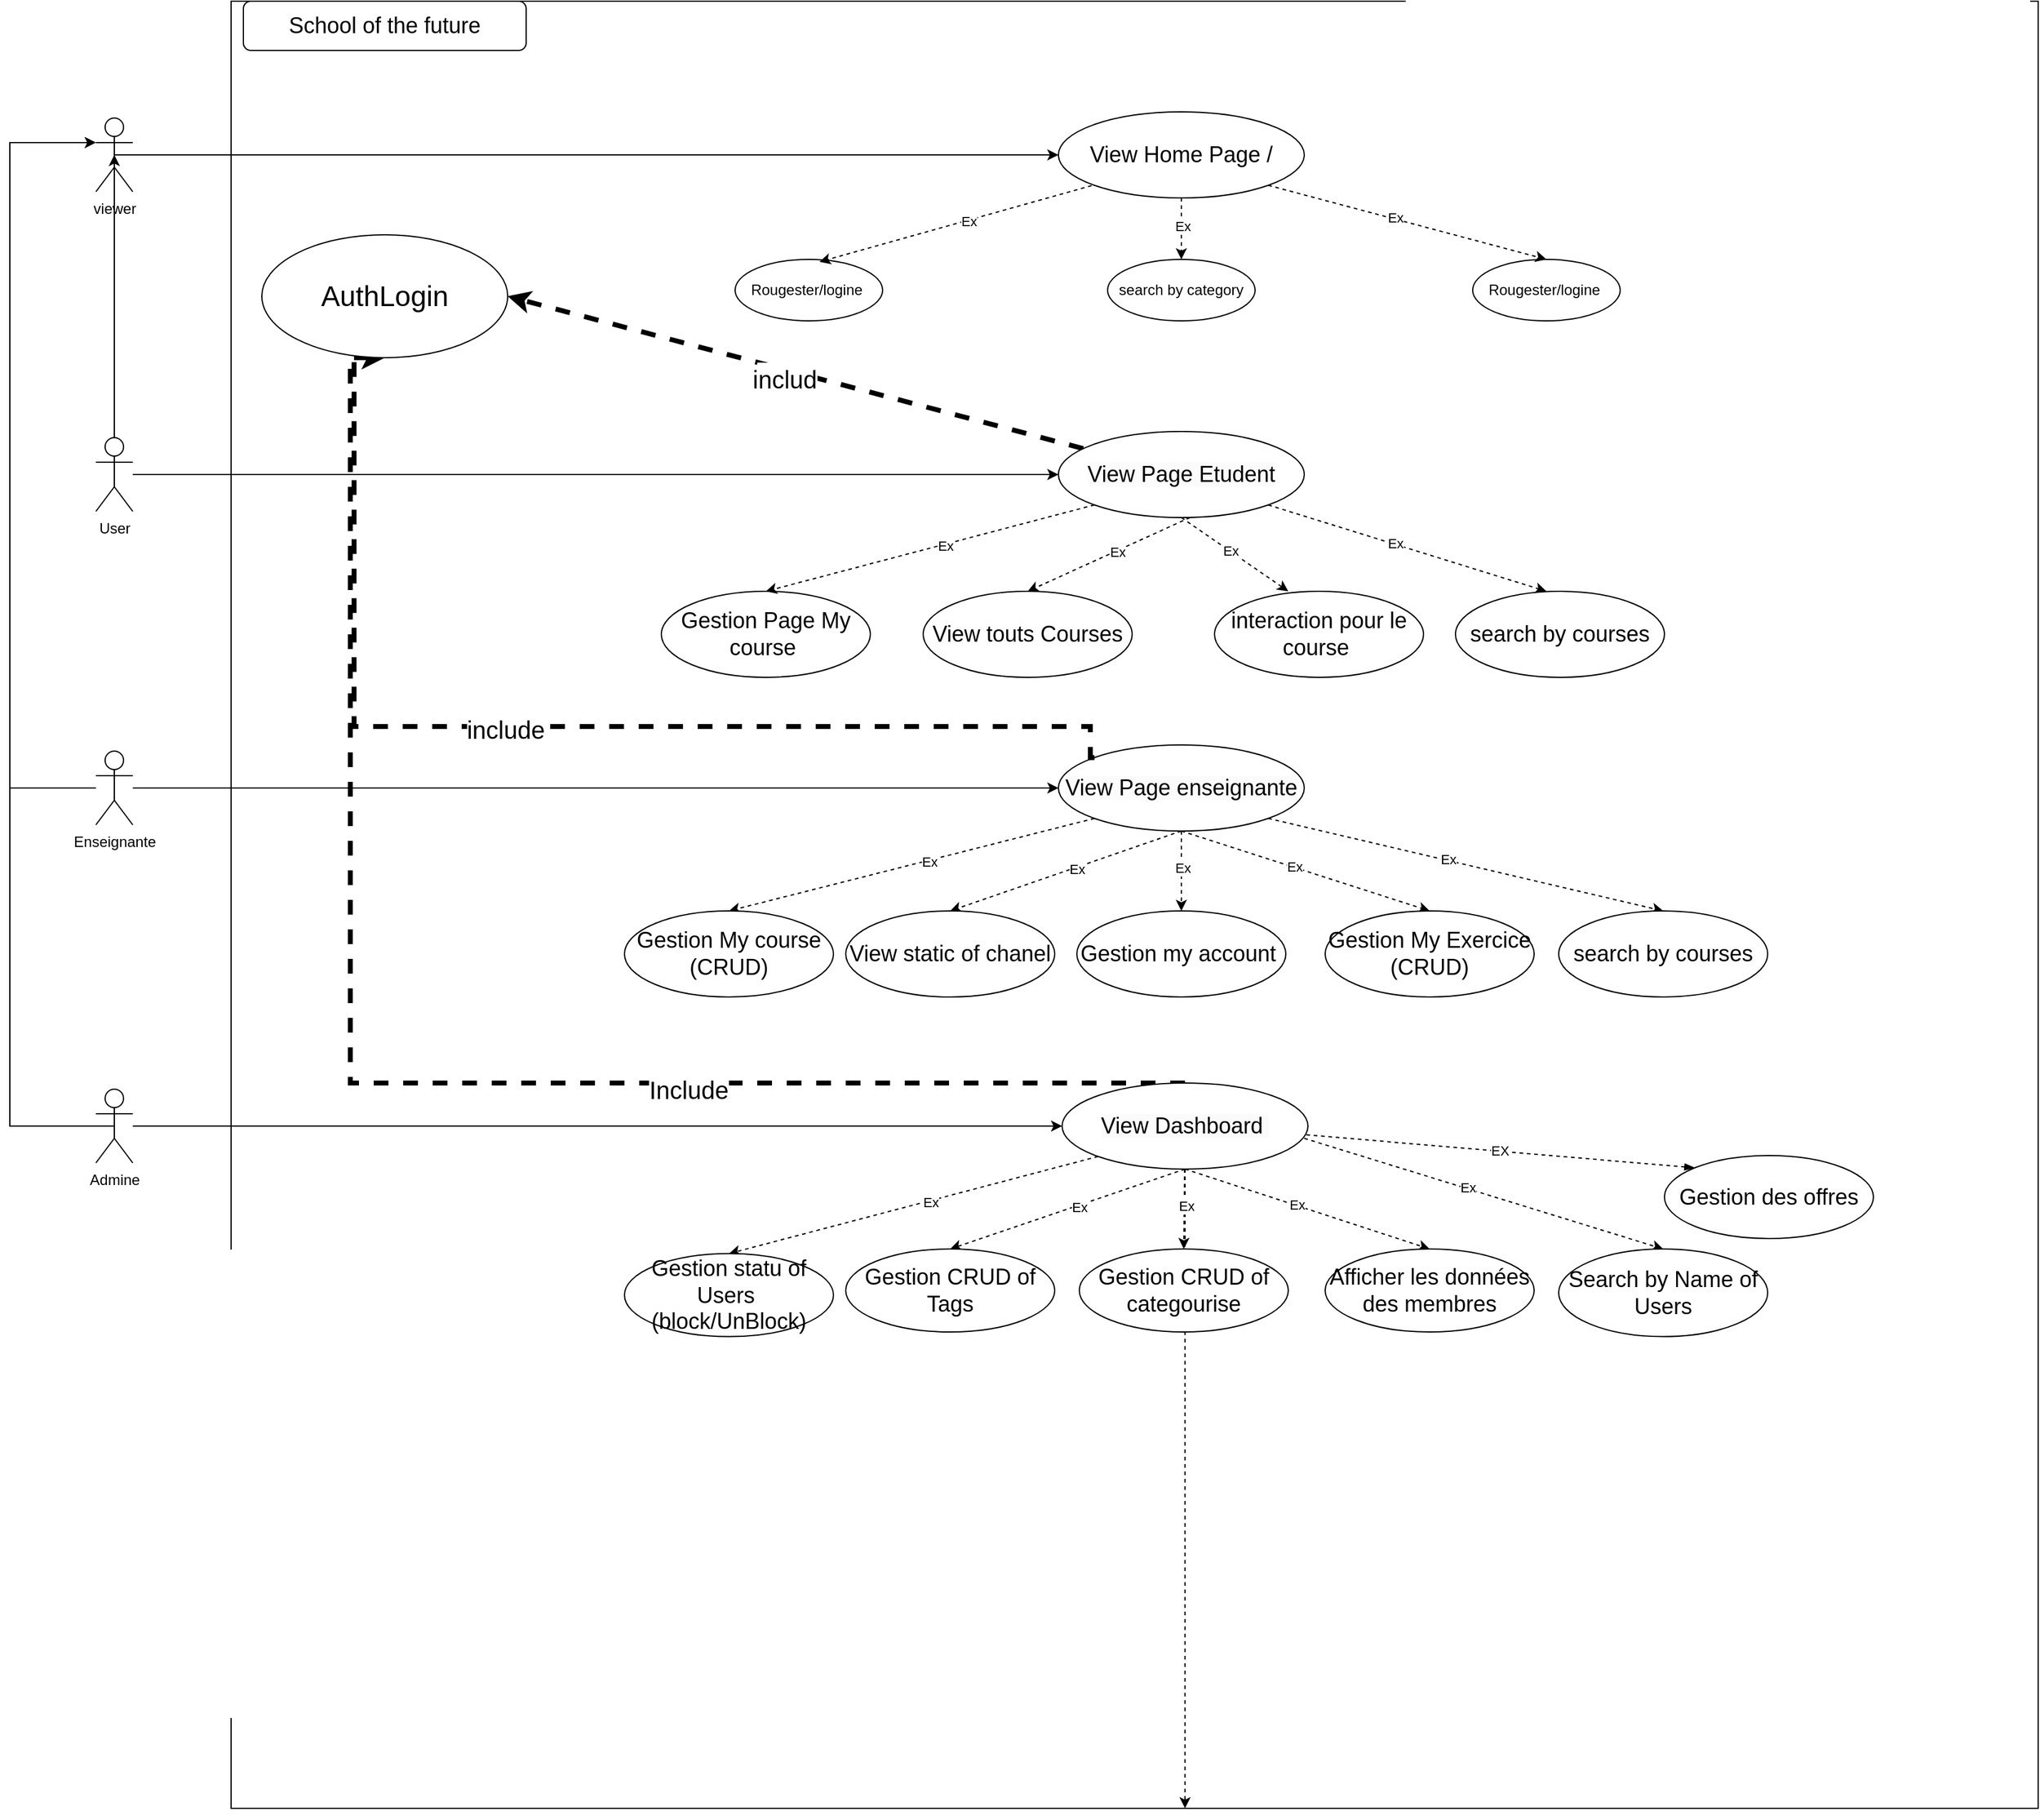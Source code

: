 <mxfile version="26.0.11">
  <diagram name="Page-1" id="4jda8NoiMC9IyFHDEaHw">
    <mxGraphModel dx="3176" dy="1680" grid="1" gridSize="10" guides="1" tooltips="1" connect="1" arrows="1" fold="1" page="1" pageScale="1" pageWidth="827" pageHeight="1169" math="0" shadow="0">
      <root>
        <mxCell id="0" />
        <mxCell id="1" parent="0" />
        <mxCell id="Eob55KsKMg39pcQ4-YCK-1" value="" style="whiteSpace=wrap;html=1;aspect=fixed;" parent="1" vertex="1">
          <mxGeometry x="830" y="230" width="1470" height="1470" as="geometry" />
        </mxCell>
        <mxCell id="Eob55KsKMg39pcQ4-YCK-2" value="" style="rounded=1;whiteSpace=wrap;html=1;" parent="1" vertex="1">
          <mxGeometry x="840" y="230" width="230" height="40" as="geometry" />
        </mxCell>
        <mxCell id="Eob55KsKMg39pcQ4-YCK-3" value="&lt;font style=&quot;font-size: 18px;&quot;&gt;School of the&amp;nbsp;future&lt;/font&gt;" style="text;html=1;align=center;verticalAlign=middle;whiteSpace=wrap;rounded=0;" parent="1" vertex="1">
          <mxGeometry x="865" y="230" width="180" height="40" as="geometry" />
        </mxCell>
        <mxCell id="Eob55KsKMg39pcQ4-YCK-11" style="edgeStyle=orthogonalEdgeStyle;rounded=0;orthogonalLoop=1;jettySize=auto;html=1;exitX=0.5;exitY=0.5;exitDx=0;exitDy=0;exitPerimeter=0;" parent="1" source="Eob55KsKMg39pcQ4-YCK-4" target="Eob55KsKMg39pcQ4-YCK-10" edge="1">
          <mxGeometry relative="1" as="geometry" />
        </mxCell>
        <mxCell id="Eob55KsKMg39pcQ4-YCK-4" value="viewer" style="shape=umlActor;verticalLabelPosition=bottom;verticalAlign=top;html=1;outlineConnect=0;" parent="1" vertex="1">
          <mxGeometry x="720" y="325" width="30" height="60" as="geometry" />
        </mxCell>
        <mxCell id="Eob55KsKMg39pcQ4-YCK-80" style="edgeStyle=orthogonalEdgeStyle;rounded=0;orthogonalLoop=1;jettySize=auto;html=1;entryX=0;entryY=0.5;entryDx=0;entryDy=0;" parent="1" source="Eob55KsKMg39pcQ4-YCK-5" target="Eob55KsKMg39pcQ4-YCK-56" edge="1">
          <mxGeometry relative="1" as="geometry" />
        </mxCell>
        <mxCell id="Eob55KsKMg39pcQ4-YCK-128" style="edgeStyle=elbowEdgeStyle;rounded=0;orthogonalLoop=1;jettySize=auto;html=1;entryX=0;entryY=0.333;entryDx=0;entryDy=0;entryPerimeter=0;" parent="1" source="Eob55KsKMg39pcQ4-YCK-5" target="Eob55KsKMg39pcQ4-YCK-4" edge="1">
          <mxGeometry relative="1" as="geometry">
            <mxPoint x="660" y="350" as="targetPoint" />
            <Array as="points">
              <mxPoint x="650" y="600" />
            </Array>
          </mxGeometry>
        </mxCell>
        <mxCell id="Eob55KsKMg39pcQ4-YCK-5" value="Enseignante" style="shape=umlActor;verticalLabelPosition=bottom;verticalAlign=top;html=1;outlineConnect=0;" parent="1" vertex="1">
          <mxGeometry x="720" y="840" width="30" height="60" as="geometry" />
        </mxCell>
        <mxCell id="Eob55KsKMg39pcQ4-YCK-79" style="edgeStyle=orthogonalEdgeStyle;rounded=0;orthogonalLoop=1;jettySize=auto;html=1;" parent="1" source="Eob55KsKMg39pcQ4-YCK-6" target="Eob55KsKMg39pcQ4-YCK-43" edge="1">
          <mxGeometry relative="1" as="geometry" />
        </mxCell>
        <mxCell id="Eob55KsKMg39pcQ4-YCK-6" value="User" style="shape=umlActor;verticalLabelPosition=bottom;verticalAlign=top;html=1;outlineConnect=0;" parent="1" vertex="1">
          <mxGeometry x="720" y="585" width="30" height="60" as="geometry" />
        </mxCell>
        <mxCell id="Eob55KsKMg39pcQ4-YCK-10" value="" style="ellipse;whiteSpace=wrap;html=1;" parent="1" vertex="1">
          <mxGeometry x="1503" y="320" width="200" height="70" as="geometry" />
        </mxCell>
        <mxCell id="Eob55KsKMg39pcQ4-YCK-12" value="&lt;font style=&quot;font-size: 18px;&quot;&gt;View Home Page /&amp;nbsp;&lt;/font&gt;" style="text;html=1;align=center;verticalAlign=middle;whiteSpace=wrap;rounded=0;shadow=1;strokeWidth=9;" parent="1" vertex="1">
          <mxGeometry x="1526.5" y="325" width="157" height="60" as="geometry" />
        </mxCell>
        <mxCell id="Eob55KsKMg39pcQ4-YCK-15" value="Rougester/logine&amp;nbsp;" style="ellipse;whiteSpace=wrap;html=1;" parent="1" vertex="1">
          <mxGeometry x="1240" y="440" width="120" height="50" as="geometry" />
        </mxCell>
        <mxCell id="Eob55KsKMg39pcQ4-YCK-18" value="" style="endArrow=classic;html=1;rounded=0;entryX=0.572;entryY=0.04;entryDx=0;entryDy=0;entryPerimeter=0;exitX=0.022;exitY=0.917;exitDx=0;exitDy=0;dashed=1;exitPerimeter=0;" parent="1" source="Eob55KsKMg39pcQ4-YCK-12" target="Eob55KsKMg39pcQ4-YCK-15" edge="1">
          <mxGeometry width="50" height="50" relative="1" as="geometry">
            <mxPoint x="1533" y="400" as="sourcePoint" />
            <mxPoint x="1583" y="350" as="targetPoint" />
          </mxGeometry>
        </mxCell>
        <mxCell id="Eob55KsKMg39pcQ4-YCK-19" value="Ex" style="edgeLabel;html=1;align=center;verticalAlign=middle;resizable=0;points=[];" parent="Eob55KsKMg39pcQ4-YCK-18" vertex="1" connectable="0">
          <mxGeometry x="-0.091" y="1" relative="1" as="geometry">
            <mxPoint as="offset" />
          </mxGeometry>
        </mxCell>
        <mxCell id="Eob55KsKMg39pcQ4-YCK-21" value="search by category" style="ellipse;whiteSpace=wrap;html=1;" parent="1" vertex="1">
          <mxGeometry x="1543" y="440" width="120" height="50" as="geometry" />
        </mxCell>
        <mxCell id="Eob55KsKMg39pcQ4-YCK-24" value="Rougester/logine&amp;nbsp;" style="ellipse;whiteSpace=wrap;html=1;" parent="1" vertex="1">
          <mxGeometry x="1840" y="440" width="120" height="50" as="geometry" />
        </mxCell>
        <mxCell id="Eob55KsKMg39pcQ4-YCK-25" value="" style="endArrow=classic;html=1;rounded=0;dashed=1;exitX=0.5;exitY=1;exitDx=0;exitDy=0;" parent="1" source="Eob55KsKMg39pcQ4-YCK-10" target="Eob55KsKMg39pcQ4-YCK-21" edge="1">
          <mxGeometry width="50" height="50" relative="1" as="geometry">
            <mxPoint x="1603" y="387" as="sourcePoint" />
            <mxPoint x="1472" y="452" as="targetPoint" />
          </mxGeometry>
        </mxCell>
        <mxCell id="Eob55KsKMg39pcQ4-YCK-26" value="Ex" style="edgeLabel;html=1;align=center;verticalAlign=middle;resizable=0;points=[];" parent="Eob55KsKMg39pcQ4-YCK-25" vertex="1" connectable="0">
          <mxGeometry x="-0.091" y="1" relative="1" as="geometry">
            <mxPoint as="offset" />
          </mxGeometry>
        </mxCell>
        <mxCell id="Eob55KsKMg39pcQ4-YCK-31" value="" style="endArrow=classic;html=1;rounded=0;dashed=1;exitX=1;exitY=1;exitDx=0;exitDy=0;entryX=0.5;entryY=0;entryDx=0;entryDy=0;" parent="1" source="Eob55KsKMg39pcQ4-YCK-10" target="Eob55KsKMg39pcQ4-YCK-24" edge="1">
          <mxGeometry width="50" height="50" relative="1" as="geometry">
            <mxPoint x="1613" y="400" as="sourcePoint" />
            <mxPoint x="1613" y="450" as="targetPoint" />
          </mxGeometry>
        </mxCell>
        <mxCell id="Eob55KsKMg39pcQ4-YCK-32" value="Ex" style="edgeLabel;html=1;align=center;verticalAlign=middle;resizable=0;points=[];" parent="Eob55KsKMg39pcQ4-YCK-31" vertex="1" connectable="0">
          <mxGeometry x="-0.091" y="1" relative="1" as="geometry">
            <mxPoint as="offset" />
          </mxGeometry>
        </mxCell>
        <mxCell id="Eob55KsKMg39pcQ4-YCK-40" style="edgeStyle=orthogonalEdgeStyle;rounded=0;orthogonalLoop=1;jettySize=auto;html=1;entryX=0.5;entryY=0.5;entryDx=0;entryDy=0;entryPerimeter=0;" parent="1" source="Eob55KsKMg39pcQ4-YCK-6" target="Eob55KsKMg39pcQ4-YCK-4" edge="1">
          <mxGeometry relative="1" as="geometry" />
        </mxCell>
        <mxCell id="Eob55KsKMg39pcQ4-YCK-41" value="" style="endArrow=classic;html=1;rounded=0;entryX=1;entryY=0.5;entryDx=0;entryDy=0;dashed=1;strokeWidth=4;" parent="1" source="Eob55KsKMg39pcQ4-YCK-43" target="NOJSZTFXah-M9M5bvfc3-1" edge="1">
          <mxGeometry width="50" height="50" relative="1" as="geometry">
            <mxPoint x="1521.826" y="590.056" as="sourcePoint" />
            <mxPoint x="1800" y="590" as="targetPoint" />
          </mxGeometry>
        </mxCell>
        <mxCell id="Eob55KsKMg39pcQ4-YCK-42" value="include" style="edgeLabel;html=1;align=center;verticalAlign=middle;resizable=0;points=[];" parent="Eob55KsKMg39pcQ4-YCK-41" vertex="1" connectable="0">
          <mxGeometry x="0.06" y="2" relative="1" as="geometry">
            <mxPoint as="offset" />
          </mxGeometry>
        </mxCell>
        <mxCell id="NOJSZTFXah-M9M5bvfc3-5" value="&lt;font style=&quot;font-size: 20px;&quot;&gt;includ&lt;/font&gt;" style="edgeLabel;html=1;align=center;verticalAlign=middle;resizable=0;points=[];" vertex="1" connectable="0" parent="Eob55KsKMg39pcQ4-YCK-41">
          <mxGeometry x="0.034" y="7" relative="1" as="geometry">
            <mxPoint as="offset" />
          </mxGeometry>
        </mxCell>
        <mxCell id="Eob55KsKMg39pcQ4-YCK-43" value="&lt;font style=&quot;&quot;&gt;&lt;font style=&quot;font-size: 18px;&quot;&gt;&lt;span style=&quot;color: rgb(0, 0, 0); font-family: Helvetica; font-style: normal; font-variant-ligatures: normal; font-variant-caps: normal; font-weight: 400; letter-spacing: normal; orphans: 2; text-align: center; text-indent: 0px; text-transform: none; widows: 2; word-spacing: 0px; -webkit-text-stroke-width: 0px; white-space: normal; background-color: rgb(251, 251, 251); text-decoration-thickness: initial; text-decoration-style: initial; text-decoration-color: initial; float: none; display: inline !important;&quot;&gt;View Page Etudent&lt;/span&gt;&lt;/font&gt;&lt;br&gt;&lt;/font&gt;" style="ellipse;whiteSpace=wrap;html=1;" parent="1" vertex="1">
          <mxGeometry x="1503" y="580" width="200" height="70" as="geometry" />
        </mxCell>
        <mxCell id="Eob55KsKMg39pcQ4-YCK-44" value="&lt;font style=&quot;font-size: 18px;&quot;&gt;Gestion Page My course&amp;nbsp;&lt;/font&gt;" style="ellipse;whiteSpace=wrap;html=1;" parent="1" vertex="1">
          <mxGeometry x="1180" y="710" width="170" height="70" as="geometry" />
        </mxCell>
        <mxCell id="Eob55KsKMg39pcQ4-YCK-45" value="" style="endArrow=classic;html=1;rounded=0;entryX=0.5;entryY=0;entryDx=0;entryDy=0;exitX=0;exitY=1;exitDx=0;exitDy=0;dashed=1;" parent="1" source="Eob55KsKMg39pcQ4-YCK-43" target="Eob55KsKMg39pcQ4-YCK-44" edge="1">
          <mxGeometry width="50" height="50" relative="1" as="geometry">
            <mxPoint x="1526.5" y="638" as="sourcePoint" />
            <mxPoint x="1458.5" y="700" as="targetPoint" />
          </mxGeometry>
        </mxCell>
        <mxCell id="Eob55KsKMg39pcQ4-YCK-46" value="Ex" style="edgeLabel;html=1;align=center;verticalAlign=middle;resizable=0;points=[];" parent="Eob55KsKMg39pcQ4-YCK-45" vertex="1" connectable="0">
          <mxGeometry x="-0.091" y="1" relative="1" as="geometry">
            <mxPoint as="offset" />
          </mxGeometry>
        </mxCell>
        <mxCell id="Eob55KsKMg39pcQ4-YCK-47" value="" style="endArrow=classic;html=1;rounded=0;entryX=0.5;entryY=0;entryDx=0;entryDy=0;exitX=0.5;exitY=1;exitDx=0;exitDy=0;dashed=1;" parent="1" source="Eob55KsKMg39pcQ4-YCK-43" edge="1">
          <mxGeometry width="50" height="50" relative="1" as="geometry">
            <mxPoint x="1664.5" y="650" as="sourcePoint" />
            <mxPoint x="1690" y="710" as="targetPoint" />
          </mxGeometry>
        </mxCell>
        <mxCell id="Eob55KsKMg39pcQ4-YCK-48" value="Ex" style="edgeLabel;html=1;align=center;verticalAlign=middle;resizable=0;points=[];" parent="Eob55KsKMg39pcQ4-YCK-47" vertex="1" connectable="0">
          <mxGeometry x="-0.091" y="1" relative="1" as="geometry">
            <mxPoint as="offset" />
          </mxGeometry>
        </mxCell>
        <mxCell id="Eob55KsKMg39pcQ4-YCK-51" value="" style="endArrow=classic;html=1;rounded=0;entryX=0.5;entryY=0;entryDx=0;entryDy=0;exitX=1;exitY=1;exitDx=0;exitDy=0;dashed=1;" parent="1" source="Eob55KsKMg39pcQ4-YCK-43" edge="1">
          <mxGeometry width="50" height="50" relative="1" as="geometry">
            <mxPoint x="1613" y="660" as="sourcePoint" />
            <mxPoint x="1900" y="710" as="targetPoint" />
          </mxGeometry>
        </mxCell>
        <mxCell id="Eob55KsKMg39pcQ4-YCK-52" value="Ex" style="edgeLabel;html=1;align=center;verticalAlign=middle;resizable=0;points=[];" parent="Eob55KsKMg39pcQ4-YCK-51" vertex="1" connectable="0">
          <mxGeometry x="-0.091" y="1" relative="1" as="geometry">
            <mxPoint as="offset" />
          </mxGeometry>
        </mxCell>
        <mxCell id="Eob55KsKMg39pcQ4-YCK-56" value="&lt;font style=&quot;&quot;&gt;&lt;font style=&quot;font-size: 18px;&quot;&gt;&lt;span style=&quot;color: rgb(0, 0, 0); font-family: Helvetica; font-style: normal; font-variant-ligatures: normal; font-variant-caps: normal; font-weight: 400; letter-spacing: normal; orphans: 2; text-align: center; text-indent: 0px; text-transform: none; widows: 2; word-spacing: 0px; -webkit-text-stroke-width: 0px; white-space: normal; background-color: rgb(251, 251, 251); text-decoration-thickness: initial; text-decoration-style: initial; text-decoration-color: initial; float: none; display: inline !important;&quot;&gt;View Page&amp;nbsp;enseignante&lt;/span&gt;&lt;/font&gt;&lt;br&gt;&lt;/font&gt;" style="ellipse;whiteSpace=wrap;html=1;" parent="1" vertex="1">
          <mxGeometry x="1503" y="835" width="200" height="70" as="geometry" />
        </mxCell>
        <mxCell id="Eob55KsKMg39pcQ4-YCK-60" value="" style="endArrow=classic;html=1;rounded=0;entryX=0.5;entryY=0;entryDx=0;entryDy=0;exitX=1;exitY=1;exitDx=0;exitDy=0;dashed=1;" parent="1" source="Eob55KsKMg39pcQ4-YCK-56" target="Eob55KsKMg39pcQ4-YCK-140" edge="1">
          <mxGeometry width="50" height="50" relative="1" as="geometry">
            <mxPoint x="1683.5" y="890" as="sourcePoint" />
            <mxPoint x="1980" y="980" as="targetPoint" />
          </mxGeometry>
        </mxCell>
        <mxCell id="Eob55KsKMg39pcQ4-YCK-61" value="Ex" style="edgeLabel;html=1;align=center;verticalAlign=middle;resizable=0;points=[];" parent="Eob55KsKMg39pcQ4-YCK-60" vertex="1" connectable="0">
          <mxGeometry x="-0.091" y="1" relative="1" as="geometry">
            <mxPoint as="offset" />
          </mxGeometry>
        </mxCell>
        <mxCell id="Eob55KsKMg39pcQ4-YCK-64" value="" style="endArrow=classic;html=1;rounded=0;entryX=0.5;entryY=0;entryDx=0;entryDy=0;exitX=0.5;exitY=1;exitDx=0;exitDy=0;dashed=1;" parent="1" source="Eob55KsKMg39pcQ4-YCK-56" target="Eob55KsKMg39pcQ4-YCK-138" edge="1">
          <mxGeometry width="50" height="50" relative="1" as="geometry">
            <mxPoint x="1710" y="890" as="sourcePoint" />
            <mxPoint x="1420" y="970" as="targetPoint" />
          </mxGeometry>
        </mxCell>
        <mxCell id="Eob55KsKMg39pcQ4-YCK-65" value="Ex" style="edgeLabel;html=1;align=center;verticalAlign=middle;resizable=0;points=[];" parent="Eob55KsKMg39pcQ4-YCK-64" vertex="1" connectable="0">
          <mxGeometry x="-0.091" y="1" relative="1" as="geometry">
            <mxPoint as="offset" />
          </mxGeometry>
        </mxCell>
        <mxCell id="Eob55KsKMg39pcQ4-YCK-66" value="" style="endArrow=classic;html=1;rounded=0;entryX=0.5;entryY=0;entryDx=0;entryDy=0;exitX=0;exitY=1;exitDx=0;exitDy=0;dashed=1;" parent="1" source="Eob55KsKMg39pcQ4-YCK-56" target="Eob55KsKMg39pcQ4-YCK-139" edge="1">
          <mxGeometry width="50" height="50" relative="1" as="geometry">
            <mxPoint x="1613" y="915" as="sourcePoint" />
            <mxPoint x="1240" y="970" as="targetPoint" />
          </mxGeometry>
        </mxCell>
        <mxCell id="Eob55KsKMg39pcQ4-YCK-67" value="Ex" style="edgeLabel;html=1;align=center;verticalAlign=middle;resizable=0;points=[];" parent="Eob55KsKMg39pcQ4-YCK-66" vertex="1" connectable="0">
          <mxGeometry x="-0.091" y="1" relative="1" as="geometry">
            <mxPoint as="offset" />
          </mxGeometry>
        </mxCell>
        <mxCell id="Eob55KsKMg39pcQ4-YCK-69" style="edgeStyle=orthogonalEdgeStyle;rounded=0;orthogonalLoop=1;jettySize=auto;html=1;exitX=0.5;exitY=1;exitDx=0;exitDy=0;" parent="1" edge="1">
          <mxGeometry relative="1" as="geometry">
            <mxPoint x="1420" y="1020" as="sourcePoint" />
            <mxPoint x="1420" y="1020" as="targetPoint" />
          </mxGeometry>
        </mxCell>
        <mxCell id="Eob55KsKMg39pcQ4-YCK-70" value="" style="endArrow=classic;html=1;rounded=0;entryX=0.5;entryY=0;entryDx=0;entryDy=0;dashed=1;exitX=0.5;exitY=1;exitDx=0;exitDy=0;" parent="1" source="Eob55KsKMg39pcQ4-YCK-56" target="Eob55KsKMg39pcQ4-YCK-134" edge="1">
          <mxGeometry width="50" height="50" relative="1" as="geometry">
            <mxPoint x="1603" y="910" as="sourcePoint" />
            <mxPoint x="1763" y="970" as="targetPoint" />
          </mxGeometry>
        </mxCell>
        <mxCell id="Eob55KsKMg39pcQ4-YCK-71" value="Ex" style="edgeLabel;html=1;align=center;verticalAlign=middle;resizable=0;points=[];" parent="Eob55KsKMg39pcQ4-YCK-70" vertex="1" connectable="0">
          <mxGeometry x="-0.091" y="1" relative="1" as="geometry">
            <mxPoint as="offset" />
          </mxGeometry>
        </mxCell>
        <mxCell id="Eob55KsKMg39pcQ4-YCK-77" value="" style="endArrow=classic;html=1;rounded=0;entryX=0.5;entryY=0;entryDx=0;entryDy=0;dashed=1;exitX=0.5;exitY=1;exitDx=0;exitDy=0;" parent="1" source="Eob55KsKMg39pcQ4-YCK-56" target="Eob55KsKMg39pcQ4-YCK-137" edge="1">
          <mxGeometry width="50" height="50" relative="1" as="geometry">
            <mxPoint x="1613" y="915" as="sourcePoint" />
            <mxPoint x="1605" y="970" as="targetPoint" />
          </mxGeometry>
        </mxCell>
        <mxCell id="Eob55KsKMg39pcQ4-YCK-78" value="Ex" style="edgeLabel;html=1;align=center;verticalAlign=middle;resizable=0;points=[];" parent="Eob55KsKMg39pcQ4-YCK-77" vertex="1" connectable="0">
          <mxGeometry x="-0.091" y="1" relative="1" as="geometry">
            <mxPoint as="offset" />
          </mxGeometry>
        </mxCell>
        <mxCell id="Eob55KsKMg39pcQ4-YCK-81" value="" style="endArrow=classic;html=1;rounded=0;entryX=0.5;entryY=1;entryDx=0;entryDy=0;dashed=1;exitX=0;exitY=0;exitDx=0;exitDy=0;edgeStyle=orthogonalEdgeStyle;strokeWidth=4;" parent="1" source="Eob55KsKMg39pcQ4-YCK-56" target="NOJSZTFXah-M9M5bvfc3-1" edge="1">
          <mxGeometry width="50" height="50" relative="1" as="geometry">
            <mxPoint x="1338" y="598" as="sourcePoint" />
            <mxPoint x="1100" y="500" as="targetPoint" />
            <Array as="points">
              <mxPoint x="1529" y="820" />
              <mxPoint x="930" y="820" />
              <mxPoint x="930" y="520" />
            </Array>
          </mxGeometry>
        </mxCell>
        <mxCell id="Eob55KsKMg39pcQ4-YCK-82" value="&lt;font style=&quot;font-size: 20px;&quot;&gt;include&lt;/font&gt;" style="edgeLabel;html=1;align=center;verticalAlign=middle;resizable=0;points=[];" parent="Eob55KsKMg39pcQ4-YCK-81" vertex="1" connectable="0">
          <mxGeometry x="0.06" y="2" relative="1" as="geometry">
            <mxPoint as="offset" />
          </mxGeometry>
        </mxCell>
        <mxCell id="Eob55KsKMg39pcQ4-YCK-127" style="edgeStyle=orthogonalEdgeStyle;rounded=0;orthogonalLoop=1;jettySize=auto;html=1;entryX=0;entryY=0.5;entryDx=0;entryDy=0;" parent="1" source="Eob55KsKMg39pcQ4-YCK-86" target="Eob55KsKMg39pcQ4-YCK-104" edge="1">
          <mxGeometry relative="1" as="geometry" />
        </mxCell>
        <mxCell id="Eob55KsKMg39pcQ4-YCK-86" value="Admine" style="shape=umlActor;verticalLabelPosition=bottom;verticalAlign=top;html=1;outlineConnect=0;" parent="1" vertex="1">
          <mxGeometry x="720" y="1115" width="30" height="60" as="geometry" />
        </mxCell>
        <mxCell id="Eob55KsKMg39pcQ4-YCK-126" style="edgeStyle=elbowEdgeStyle;rounded=0;orthogonalLoop=1;jettySize=auto;html=1;dashed=1;" parent="1" source="Eob55KsKMg39pcQ4-YCK-104" target="Eob55KsKMg39pcQ4-YCK-1" edge="1">
          <mxGeometry relative="1" as="geometry">
            <mxPoint x="900" y="441.111" as="targetPoint" />
            <Array as="points">
              <mxPoint x="900" y="840" />
            </Array>
          </mxGeometry>
        </mxCell>
        <mxCell id="NOJSZTFXah-M9M5bvfc3-3" style="edgeStyle=orthogonalEdgeStyle;rounded=0;orthogonalLoop=1;jettySize=auto;html=1;dashed=1;strokeWidth=4;exitX=0.5;exitY=0;exitDx=0;exitDy=0;entryX=0.5;entryY=1;entryDx=0;entryDy=0;" edge="1" parent="1" source="Eob55KsKMg39pcQ4-YCK-104" target="NOJSZTFXah-M9M5bvfc3-1">
          <mxGeometry relative="1" as="geometry">
            <mxPoint x="1050" y="620.0" as="targetPoint" />
            <Array as="points">
              <mxPoint x="927" y="1110" />
            </Array>
          </mxGeometry>
        </mxCell>
        <mxCell id="NOJSZTFXah-M9M5bvfc3-4" value="&lt;font style=&quot;font-size: 20px;&quot;&gt;Include&lt;/font&gt;" style="edgeLabel;html=1;align=center;verticalAlign=middle;resizable=0;points=[];" vertex="1" connectable="0" parent="NOJSZTFXah-M9M5bvfc3-3">
          <mxGeometry x="-0.377" y="5" relative="1" as="geometry">
            <mxPoint as="offset" />
          </mxGeometry>
        </mxCell>
        <mxCell id="Eob55KsKMg39pcQ4-YCK-104" value="&lt;font style=&quot;&quot;&gt;&lt;font style=&quot;font-size: 18px;&quot;&gt;&lt;span style=&quot;color: rgb(0, 0, 0); font-family: Helvetica; font-style: normal; font-variant-ligatures: normal; font-variant-caps: normal; font-weight: 400; letter-spacing: normal; orphans: 2; text-align: center; text-indent: 0px; text-transform: none; widows: 2; word-spacing: 0px; -webkit-text-stroke-width: 0px; white-space: normal; background-color: rgb(251, 251, 251); text-decoration-thickness: initial; text-decoration-style: initial; text-decoration-color: initial; float: none; display: inline !important;&quot;&gt;View Dashboard&amp;nbsp;&lt;/span&gt;&lt;/font&gt;&lt;br&gt;&lt;/font&gt;" style="ellipse;whiteSpace=wrap;html=1;" parent="1" vertex="1">
          <mxGeometry x="1506" y="1110" width="200" height="70" as="geometry" />
        </mxCell>
        <mxCell id="Eob55KsKMg39pcQ4-YCK-108" value="" style="endArrow=classic;html=1;rounded=0;entryX=0.5;entryY=0;entryDx=0;entryDy=0;exitX=0.985;exitY=0.643;exitDx=0;exitDy=0;dashed=1;exitPerimeter=0;" parent="1" source="Eob55KsKMg39pcQ4-YCK-104" target="Eob55KsKMg39pcQ4-YCK-142" edge="1">
          <mxGeometry width="50" height="50" relative="1" as="geometry">
            <mxPoint x="1686.5" y="1165" as="sourcePoint" />
            <mxPoint x="1936" y="1245" as="targetPoint" />
          </mxGeometry>
        </mxCell>
        <mxCell id="Eob55KsKMg39pcQ4-YCK-109" value="Ex" style="edgeLabel;html=1;align=center;verticalAlign=middle;resizable=0;points=[];" parent="Eob55KsKMg39pcQ4-YCK-108" vertex="1" connectable="0">
          <mxGeometry x="-0.091" y="1" relative="1" as="geometry">
            <mxPoint as="offset" />
          </mxGeometry>
        </mxCell>
        <mxCell id="Eob55KsKMg39pcQ4-YCK-110" value="" style="endArrow=classic;html=1;rounded=0;entryX=0.5;entryY=0;entryDx=0;entryDy=0;exitX=0.5;exitY=1;exitDx=0;exitDy=0;dashed=1;" parent="1" source="Eob55KsKMg39pcQ4-YCK-104" target="Eob55KsKMg39pcQ4-YCK-146" edge="1">
          <mxGeometry width="50" height="50" relative="1" as="geometry">
            <mxPoint x="1713" y="1165" as="sourcePoint" />
            <mxPoint x="1415" y="1245" as="targetPoint" />
          </mxGeometry>
        </mxCell>
        <mxCell id="Eob55KsKMg39pcQ4-YCK-111" value="Ex" style="edgeLabel;html=1;align=center;verticalAlign=middle;resizable=0;points=[];" parent="Eob55KsKMg39pcQ4-YCK-110" vertex="1" connectable="0">
          <mxGeometry x="-0.091" y="1" relative="1" as="geometry">
            <mxPoint as="offset" />
          </mxGeometry>
        </mxCell>
        <mxCell id="Eob55KsKMg39pcQ4-YCK-112" value="" style="endArrow=classic;html=1;rounded=0;entryX=0.5;entryY=0;entryDx=0;entryDy=0;exitX=0;exitY=1;exitDx=0;exitDy=0;dashed=1;" parent="1" source="Eob55KsKMg39pcQ4-YCK-104" target="Eob55KsKMg39pcQ4-YCK-147" edge="1">
          <mxGeometry width="50" height="50" relative="1" as="geometry">
            <mxPoint x="1616" y="1190" as="sourcePoint" />
            <mxPoint x="1235" y="1247.5" as="targetPoint" />
          </mxGeometry>
        </mxCell>
        <mxCell id="Eob55KsKMg39pcQ4-YCK-113" value="Ex" style="edgeLabel;html=1;align=center;verticalAlign=middle;resizable=0;points=[];" parent="Eob55KsKMg39pcQ4-YCK-112" vertex="1" connectable="0">
          <mxGeometry x="-0.091" y="1" relative="1" as="geometry">
            <mxPoint as="offset" />
          </mxGeometry>
        </mxCell>
        <mxCell id="Eob55KsKMg39pcQ4-YCK-115" style="edgeStyle=orthogonalEdgeStyle;rounded=0;orthogonalLoop=1;jettySize=auto;html=1;exitX=0.5;exitY=1;exitDx=0;exitDy=0;" parent="1" edge="1">
          <mxGeometry relative="1" as="geometry">
            <mxPoint x="1415" y="1300" as="sourcePoint" />
            <mxPoint x="1415" y="1300" as="targetPoint" />
          </mxGeometry>
        </mxCell>
        <mxCell id="Eob55KsKMg39pcQ4-YCK-116" value="" style="endArrow=classic;html=1;rounded=0;dashed=1;exitX=0.5;exitY=1;exitDx=0;exitDy=0;entryX=0.5;entryY=0;entryDx=0;entryDy=0;" parent="1" source="Eob55KsKMg39pcQ4-YCK-104" target="Eob55KsKMg39pcQ4-YCK-141" edge="1">
          <mxGeometry width="50" height="50" relative="1" as="geometry">
            <mxPoint x="1606" y="1185" as="sourcePoint" />
            <mxPoint x="1760" y="1230" as="targetPoint" />
          </mxGeometry>
        </mxCell>
        <mxCell id="Eob55KsKMg39pcQ4-YCK-117" value="Ex" style="edgeLabel;html=1;align=center;verticalAlign=middle;resizable=0;points=[];" parent="Eob55KsKMg39pcQ4-YCK-116" vertex="1" connectable="0">
          <mxGeometry x="-0.091" y="1" relative="1" as="geometry">
            <mxPoint as="offset" />
          </mxGeometry>
        </mxCell>
        <mxCell id="Eob55KsKMg39pcQ4-YCK-119" value="" style="endArrow=classic;html=1;rounded=0;entryX=0.5;entryY=0;entryDx=0;entryDy=0;dashed=1;" parent="1" source="Eob55KsKMg39pcQ4-YCK-104" target="Eob55KsKMg39pcQ4-YCK-144" edge="1">
          <mxGeometry width="50" height="50" relative="1" as="geometry">
            <mxPoint x="1616" y="1190" as="sourcePoint" />
            <mxPoint x="1603" y="1237.5" as="targetPoint" />
          </mxGeometry>
        </mxCell>
        <mxCell id="Eob55KsKMg39pcQ4-YCK-120" value="Ex" style="edgeLabel;html=1;align=center;verticalAlign=middle;resizable=0;points=[];" parent="Eob55KsKMg39pcQ4-YCK-119" vertex="1" connectable="0">
          <mxGeometry x="-0.091" y="1" relative="1" as="geometry">
            <mxPoint as="offset" />
          </mxGeometry>
        </mxCell>
        <mxCell id="Eob55KsKMg39pcQ4-YCK-122" value="" style="endArrow=classic;html=1;rounded=0;entryX=0.5;entryY=0;entryDx=0;entryDy=0;dashed=1;" parent="1" target="Eob55KsKMg39pcQ4-YCK-131" edge="1">
          <mxGeometry width="50" height="50" relative="1" as="geometry">
            <mxPoint x="1610" y="650" as="sourcePoint" />
            <mxPoint x="1485" y="695" as="targetPoint" />
          </mxGeometry>
        </mxCell>
        <mxCell id="Eob55KsKMg39pcQ4-YCK-123" value="Ex" style="edgeLabel;html=1;align=center;verticalAlign=middle;resizable=0;points=[];" parent="Eob55KsKMg39pcQ4-YCK-122" vertex="1" connectable="0">
          <mxGeometry x="-0.091" y="1" relative="1" as="geometry">
            <mxPoint as="offset" />
          </mxGeometry>
        </mxCell>
        <mxCell id="Eob55KsKMg39pcQ4-YCK-125" value="EX" style="rounded=0;orthogonalLoop=1;jettySize=auto;html=1;entryX=0.988;entryY=0.6;entryDx=0;entryDy=0;dashed=1;startArrow=blockThin;startFill=1;endArrow=none;entryPerimeter=0;exitX=0;exitY=0;exitDx=0;exitDy=0;" parent="1" source="Eob55KsKMg39pcQ4-YCK-143" target="Eob55KsKMg39pcQ4-YCK-104" edge="1">
          <mxGeometry relative="1" as="geometry">
            <mxPoint x="2033.794" y="1203.751" as="sourcePoint" />
          </mxGeometry>
        </mxCell>
        <mxCell id="Eob55KsKMg39pcQ4-YCK-130" style="edgeStyle=elbowEdgeStyle;rounded=0;orthogonalLoop=1;jettySize=auto;html=1;entryX=0;entryY=0.333;entryDx=0;entryDy=0;entryPerimeter=0;exitX=0.5;exitY=0.5;exitDx=0;exitDy=0;exitPerimeter=0;" parent="1" source="Eob55KsKMg39pcQ4-YCK-86" target="Eob55KsKMg39pcQ4-YCK-4" edge="1">
          <mxGeometry relative="1" as="geometry">
            <mxPoint x="730" y="355" as="targetPoint" />
            <mxPoint x="730" y="880" as="sourcePoint" />
            <Array as="points">
              <mxPoint x="650" y="760" />
            </Array>
          </mxGeometry>
        </mxCell>
        <mxCell id="Eob55KsKMg39pcQ4-YCK-131" value="&lt;font style=&quot;font-size: 18px;&quot;&gt;View touts Courses&lt;/font&gt;" style="ellipse;whiteSpace=wrap;html=1;" parent="1" vertex="1">
          <mxGeometry x="1393" y="710" width="170" height="70" as="geometry" />
        </mxCell>
        <mxCell id="Eob55KsKMg39pcQ4-YCK-132" value="&lt;font style=&quot;font-size: 18px;&quot;&gt;interaction pour le course&amp;nbsp;&lt;/font&gt;" style="ellipse;whiteSpace=wrap;html=1;" parent="1" vertex="1">
          <mxGeometry x="1630" y="710" width="170" height="70" as="geometry" />
        </mxCell>
        <mxCell id="Eob55KsKMg39pcQ4-YCK-133" value="&lt;font style=&quot;font-size: 18px;&quot;&gt;search by courses&lt;/font&gt;" style="ellipse;whiteSpace=wrap;html=1;" parent="1" vertex="1">
          <mxGeometry x="1826" y="710" width="170" height="70" as="geometry" />
        </mxCell>
        <mxCell id="Eob55KsKMg39pcQ4-YCK-134" value="&lt;font style=&quot;font-size: 18px;&quot;&gt;Gestion My Exercice (CRUD)&lt;/font&gt;" style="ellipse;whiteSpace=wrap;html=1;" parent="1" vertex="1">
          <mxGeometry x="1720" y="970" width="170" height="70" as="geometry" />
        </mxCell>
        <mxCell id="Eob55KsKMg39pcQ4-YCK-137" value="&lt;font style=&quot;font-size: 18px;&quot;&gt;Gestion my account&amp;nbsp;&lt;/font&gt;" style="ellipse;whiteSpace=wrap;html=1;" parent="1" vertex="1">
          <mxGeometry x="1518" y="970" width="170" height="70" as="geometry" />
        </mxCell>
        <mxCell id="Eob55KsKMg39pcQ4-YCK-138" value="&lt;font style=&quot;font-size: 18px;&quot;&gt;View static of chanel&lt;/font&gt;" style="ellipse;whiteSpace=wrap;html=1;" parent="1" vertex="1">
          <mxGeometry x="1330" y="970" width="170" height="70" as="geometry" />
        </mxCell>
        <mxCell id="Eob55KsKMg39pcQ4-YCK-139" value="&lt;font style=&quot;font-size: 18px;&quot;&gt;Gestion My course (CRUD)&lt;/font&gt;" style="ellipse;whiteSpace=wrap;html=1;" parent="1" vertex="1">
          <mxGeometry x="1150" y="970" width="170" height="70" as="geometry" />
        </mxCell>
        <mxCell id="Eob55KsKMg39pcQ4-YCK-140" value="&lt;font style=&quot;font-size: 18px;&quot;&gt;search by courses&lt;/font&gt;" style="ellipse;whiteSpace=wrap;html=1;" parent="1" vertex="1">
          <mxGeometry x="1910" y="970" width="170" height="70" as="geometry" />
        </mxCell>
        <mxCell id="Eob55KsKMg39pcQ4-YCK-141" value="&lt;font style=&quot;font-size: 18px;&quot;&gt;Afficher les données des membres&lt;/font&gt;" style="ellipse;whiteSpace=wrap;html=1;" parent="1" vertex="1">
          <mxGeometry x="1720" y="1245" width="170" height="67.5" as="geometry" />
        </mxCell>
        <mxCell id="Eob55KsKMg39pcQ4-YCK-142" value="&lt;font style=&quot;font-size: 18px;&quot;&gt;Search by Name of Users&lt;/font&gt;" style="ellipse;whiteSpace=wrap;html=1;" parent="1" vertex="1">
          <mxGeometry x="1910" y="1245" width="170" height="71.25" as="geometry" />
        </mxCell>
        <mxCell id="Eob55KsKMg39pcQ4-YCK-143" value="&lt;font style=&quot;font-size: 18px;&quot;&gt;Gestion des offres&lt;/font&gt;" style="ellipse;whiteSpace=wrap;html=1;" parent="1" vertex="1">
          <mxGeometry x="1996" y="1169" width="170" height="67.5" as="geometry" />
        </mxCell>
        <mxCell id="Eob55KsKMg39pcQ4-YCK-144" value="&lt;font style=&quot;font-size: 18px;&quot;&gt;Gestion CRUD of categourise&lt;/font&gt;" style="ellipse;whiteSpace=wrap;html=1;" parent="1" vertex="1">
          <mxGeometry x="1520" y="1245" width="170" height="67.5" as="geometry" />
        </mxCell>
        <mxCell id="Eob55KsKMg39pcQ4-YCK-146" value="&lt;font style=&quot;font-size: 18px;&quot;&gt;Gestion CRUD of Tags&lt;/font&gt;" style="ellipse;whiteSpace=wrap;html=1;" parent="1" vertex="1">
          <mxGeometry x="1330" y="1245" width="170" height="67.5" as="geometry" />
        </mxCell>
        <mxCell id="Eob55KsKMg39pcQ4-YCK-147" value="&lt;font style=&quot;font-size: 18px;&quot;&gt;Gestion statu of Users&amp;nbsp; (block/UnBlock)&lt;/font&gt;" style="ellipse;whiteSpace=wrap;html=1;" parent="1" vertex="1">
          <mxGeometry x="1150" y="1248.75" width="170" height="67.5" as="geometry" />
        </mxCell>
        <mxCell id="NOJSZTFXah-M9M5bvfc3-1" value="&lt;font style=&quot;font-size: 23px;&quot;&gt;AuthLogin&lt;/font&gt;" style="ellipse;whiteSpace=wrap;html=1;" vertex="1" parent="1">
          <mxGeometry x="855" y="420" width="200" height="100" as="geometry" />
        </mxCell>
      </root>
    </mxGraphModel>
  </diagram>
</mxfile>

